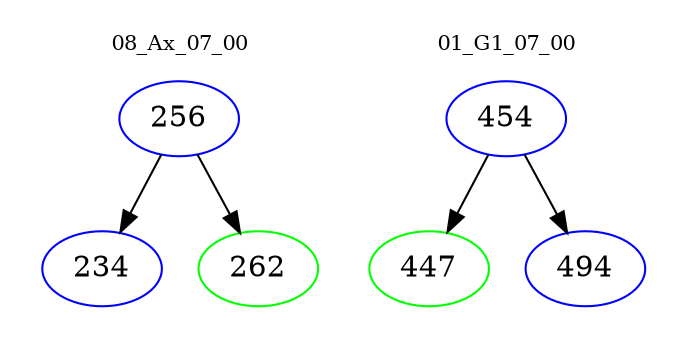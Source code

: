 digraph{
subgraph cluster_0 {
color = white
label = "08_Ax_07_00";
fontsize=10;
T0_256 [label="256", color="blue"]
T0_256 -> T0_234 [color="black"]
T0_234 [label="234", color="blue"]
T0_256 -> T0_262 [color="black"]
T0_262 [label="262", color="green"]
}
subgraph cluster_1 {
color = white
label = "01_G1_07_00";
fontsize=10;
T1_454 [label="454", color="blue"]
T1_454 -> T1_447 [color="black"]
T1_447 [label="447", color="green"]
T1_454 -> T1_494 [color="black"]
T1_494 [label="494", color="blue"]
}
}
